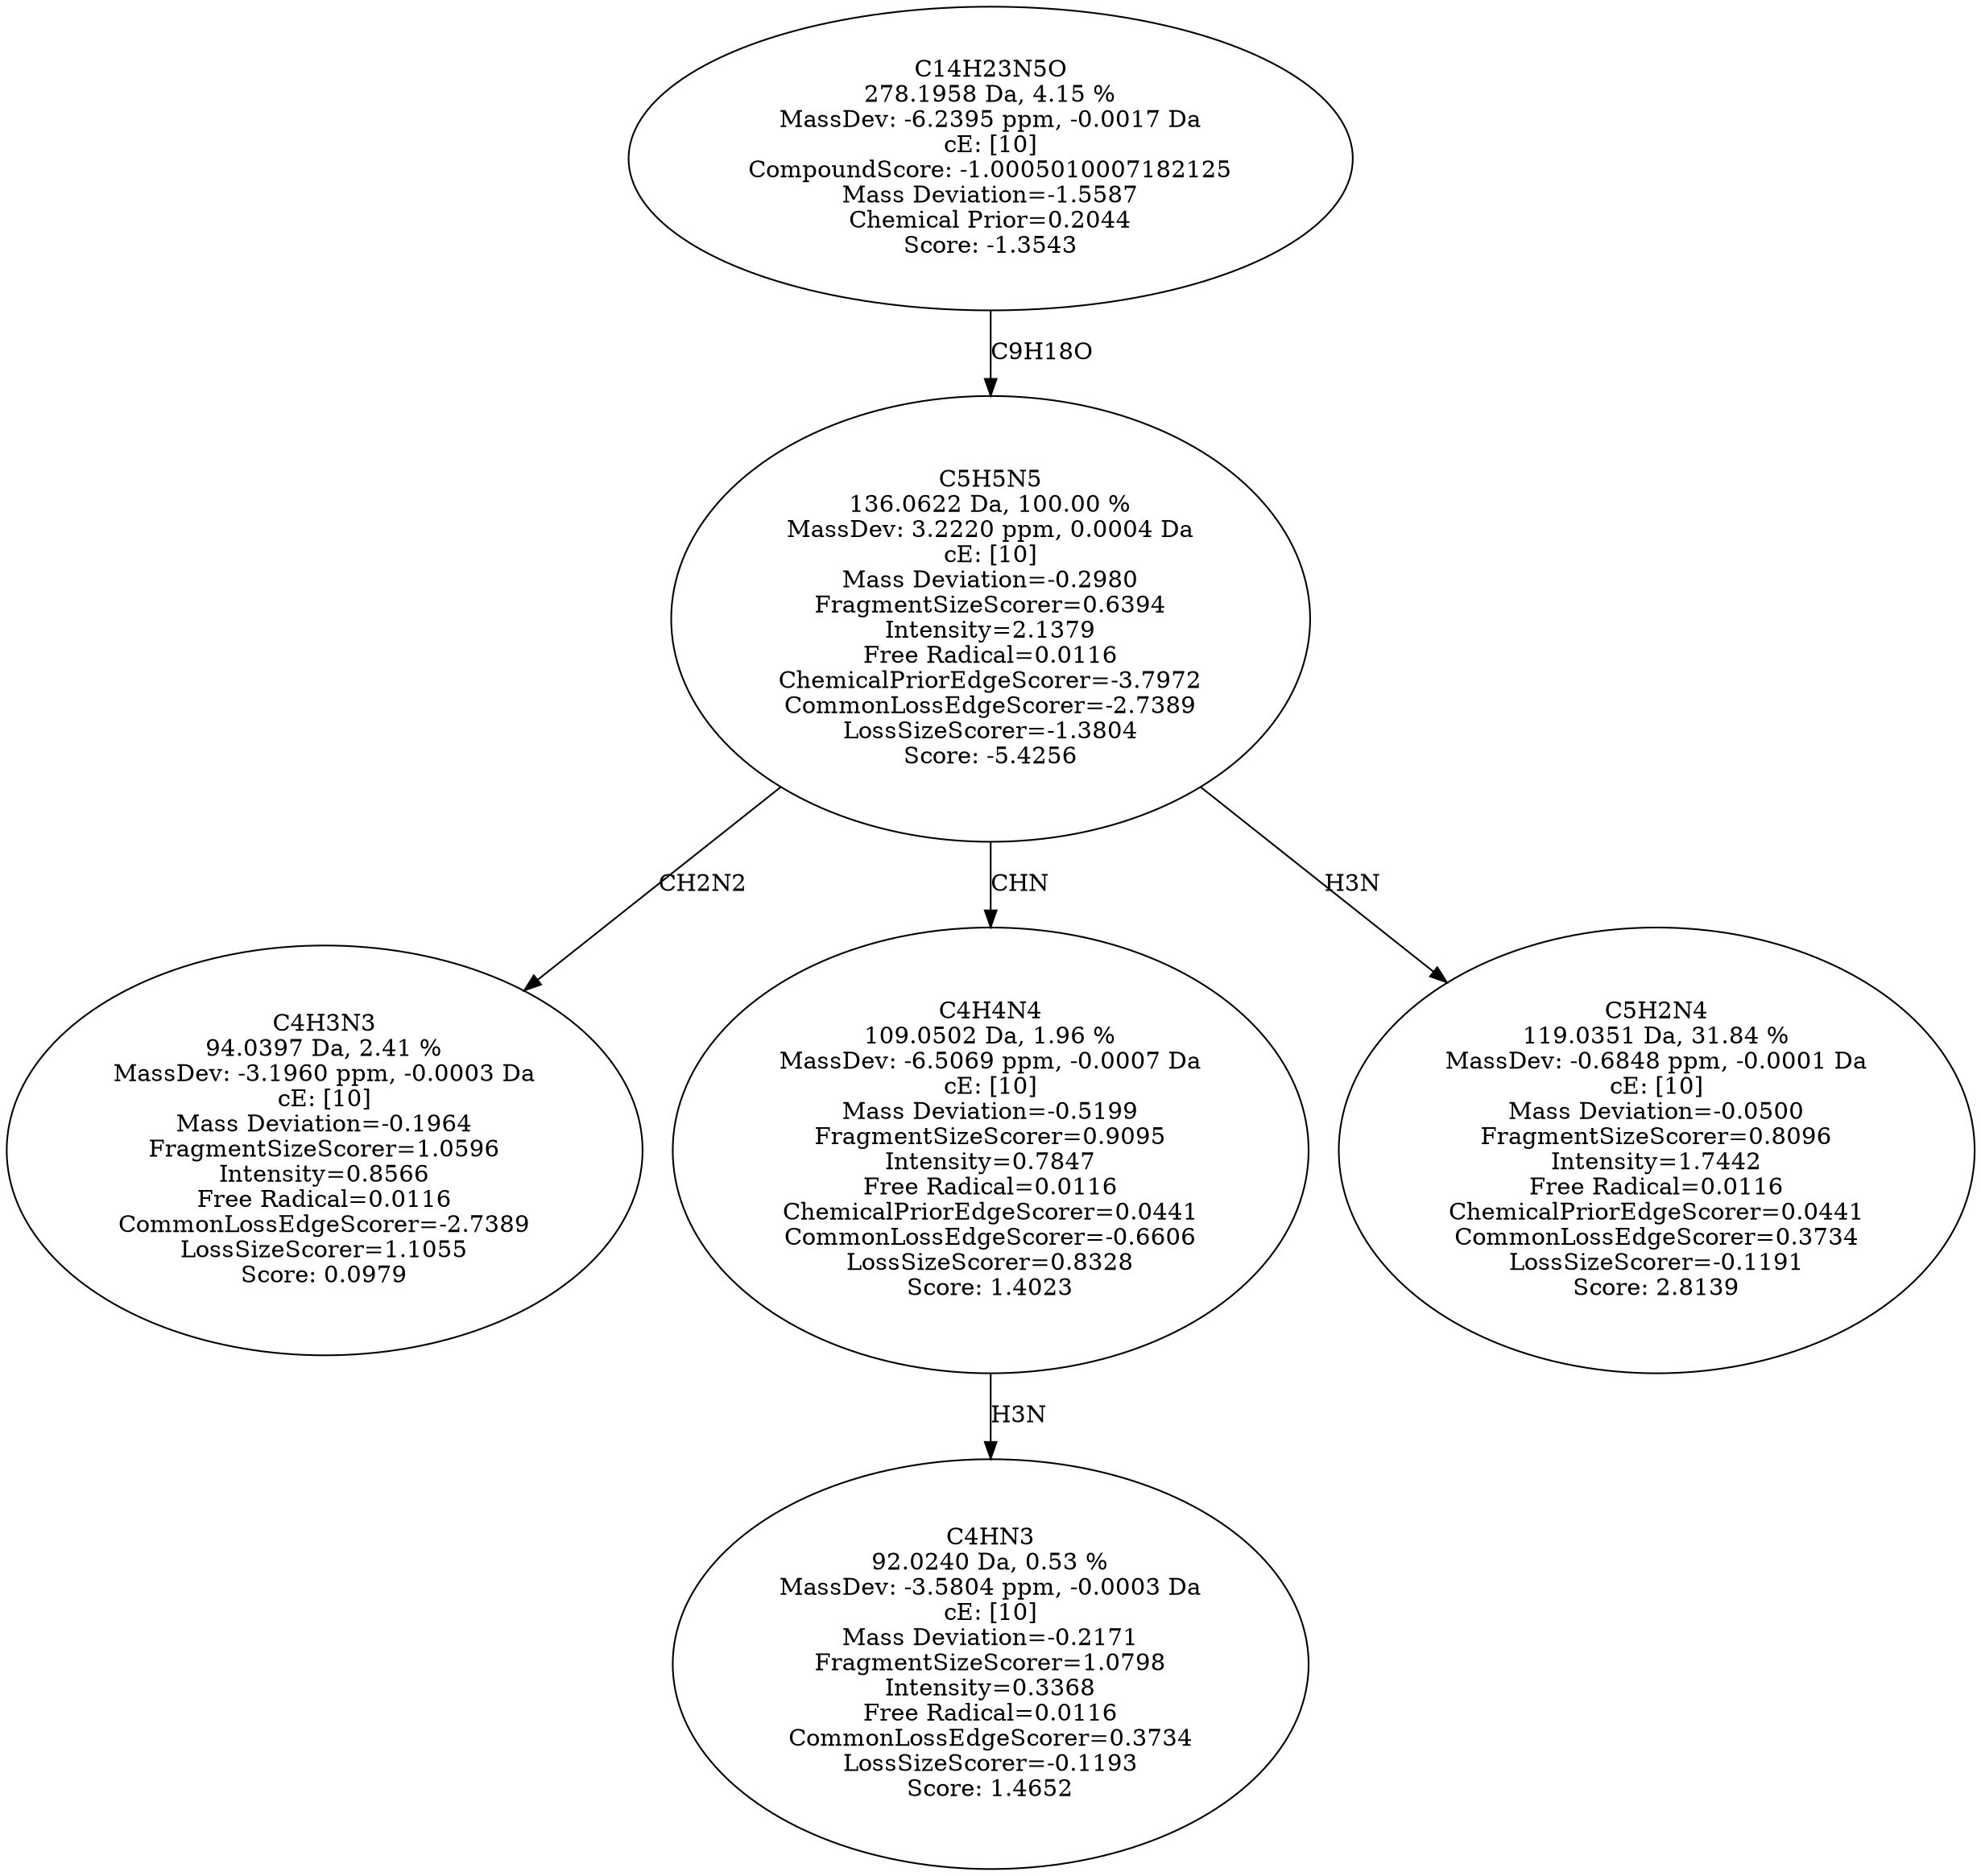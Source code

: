 strict digraph {
v1 [label="C4H3N3\n94.0397 Da, 2.41 %\nMassDev: -3.1960 ppm, -0.0003 Da\ncE: [10]\nMass Deviation=-0.1964\nFragmentSizeScorer=1.0596\nIntensity=0.8566\nFree Radical=0.0116\nCommonLossEdgeScorer=-2.7389\nLossSizeScorer=1.1055\nScore: 0.0979"];
v2 [label="C4HN3\n92.0240 Da, 0.53 %\nMassDev: -3.5804 ppm, -0.0003 Da\ncE: [10]\nMass Deviation=-0.2171\nFragmentSizeScorer=1.0798\nIntensity=0.3368\nFree Radical=0.0116\nCommonLossEdgeScorer=0.3734\nLossSizeScorer=-0.1193\nScore: 1.4652"];
v3 [label="C4H4N4\n109.0502 Da, 1.96 %\nMassDev: -6.5069 ppm, -0.0007 Da\ncE: [10]\nMass Deviation=-0.5199\nFragmentSizeScorer=0.9095\nIntensity=0.7847\nFree Radical=0.0116\nChemicalPriorEdgeScorer=0.0441\nCommonLossEdgeScorer=-0.6606\nLossSizeScorer=0.8328\nScore: 1.4023"];
v4 [label="C5H2N4\n119.0351 Da, 31.84 %\nMassDev: -0.6848 ppm, -0.0001 Da\ncE: [10]\nMass Deviation=-0.0500\nFragmentSizeScorer=0.8096\nIntensity=1.7442\nFree Radical=0.0116\nChemicalPriorEdgeScorer=0.0441\nCommonLossEdgeScorer=0.3734\nLossSizeScorer=-0.1191\nScore: 2.8139"];
v5 [label="C5H5N5\n136.0622 Da, 100.00 %\nMassDev: 3.2220 ppm, 0.0004 Da\ncE: [10]\nMass Deviation=-0.2980\nFragmentSizeScorer=0.6394\nIntensity=2.1379\nFree Radical=0.0116\nChemicalPriorEdgeScorer=-3.7972\nCommonLossEdgeScorer=-2.7389\nLossSizeScorer=-1.3804\nScore: -5.4256"];
v6 [label="C14H23N5O\n278.1958 Da, 4.15 %\nMassDev: -6.2395 ppm, -0.0017 Da\ncE: [10]\nCompoundScore: -1.0005010007182125\nMass Deviation=-1.5587\nChemical Prior=0.2044\nScore: -1.3543"];
v5 -> v1 [label="CH2N2"];
v3 -> v2 [label="H3N"];
v5 -> v3 [label="CHN"];
v5 -> v4 [label="H3N"];
v6 -> v5 [label="C9H18O"];
}